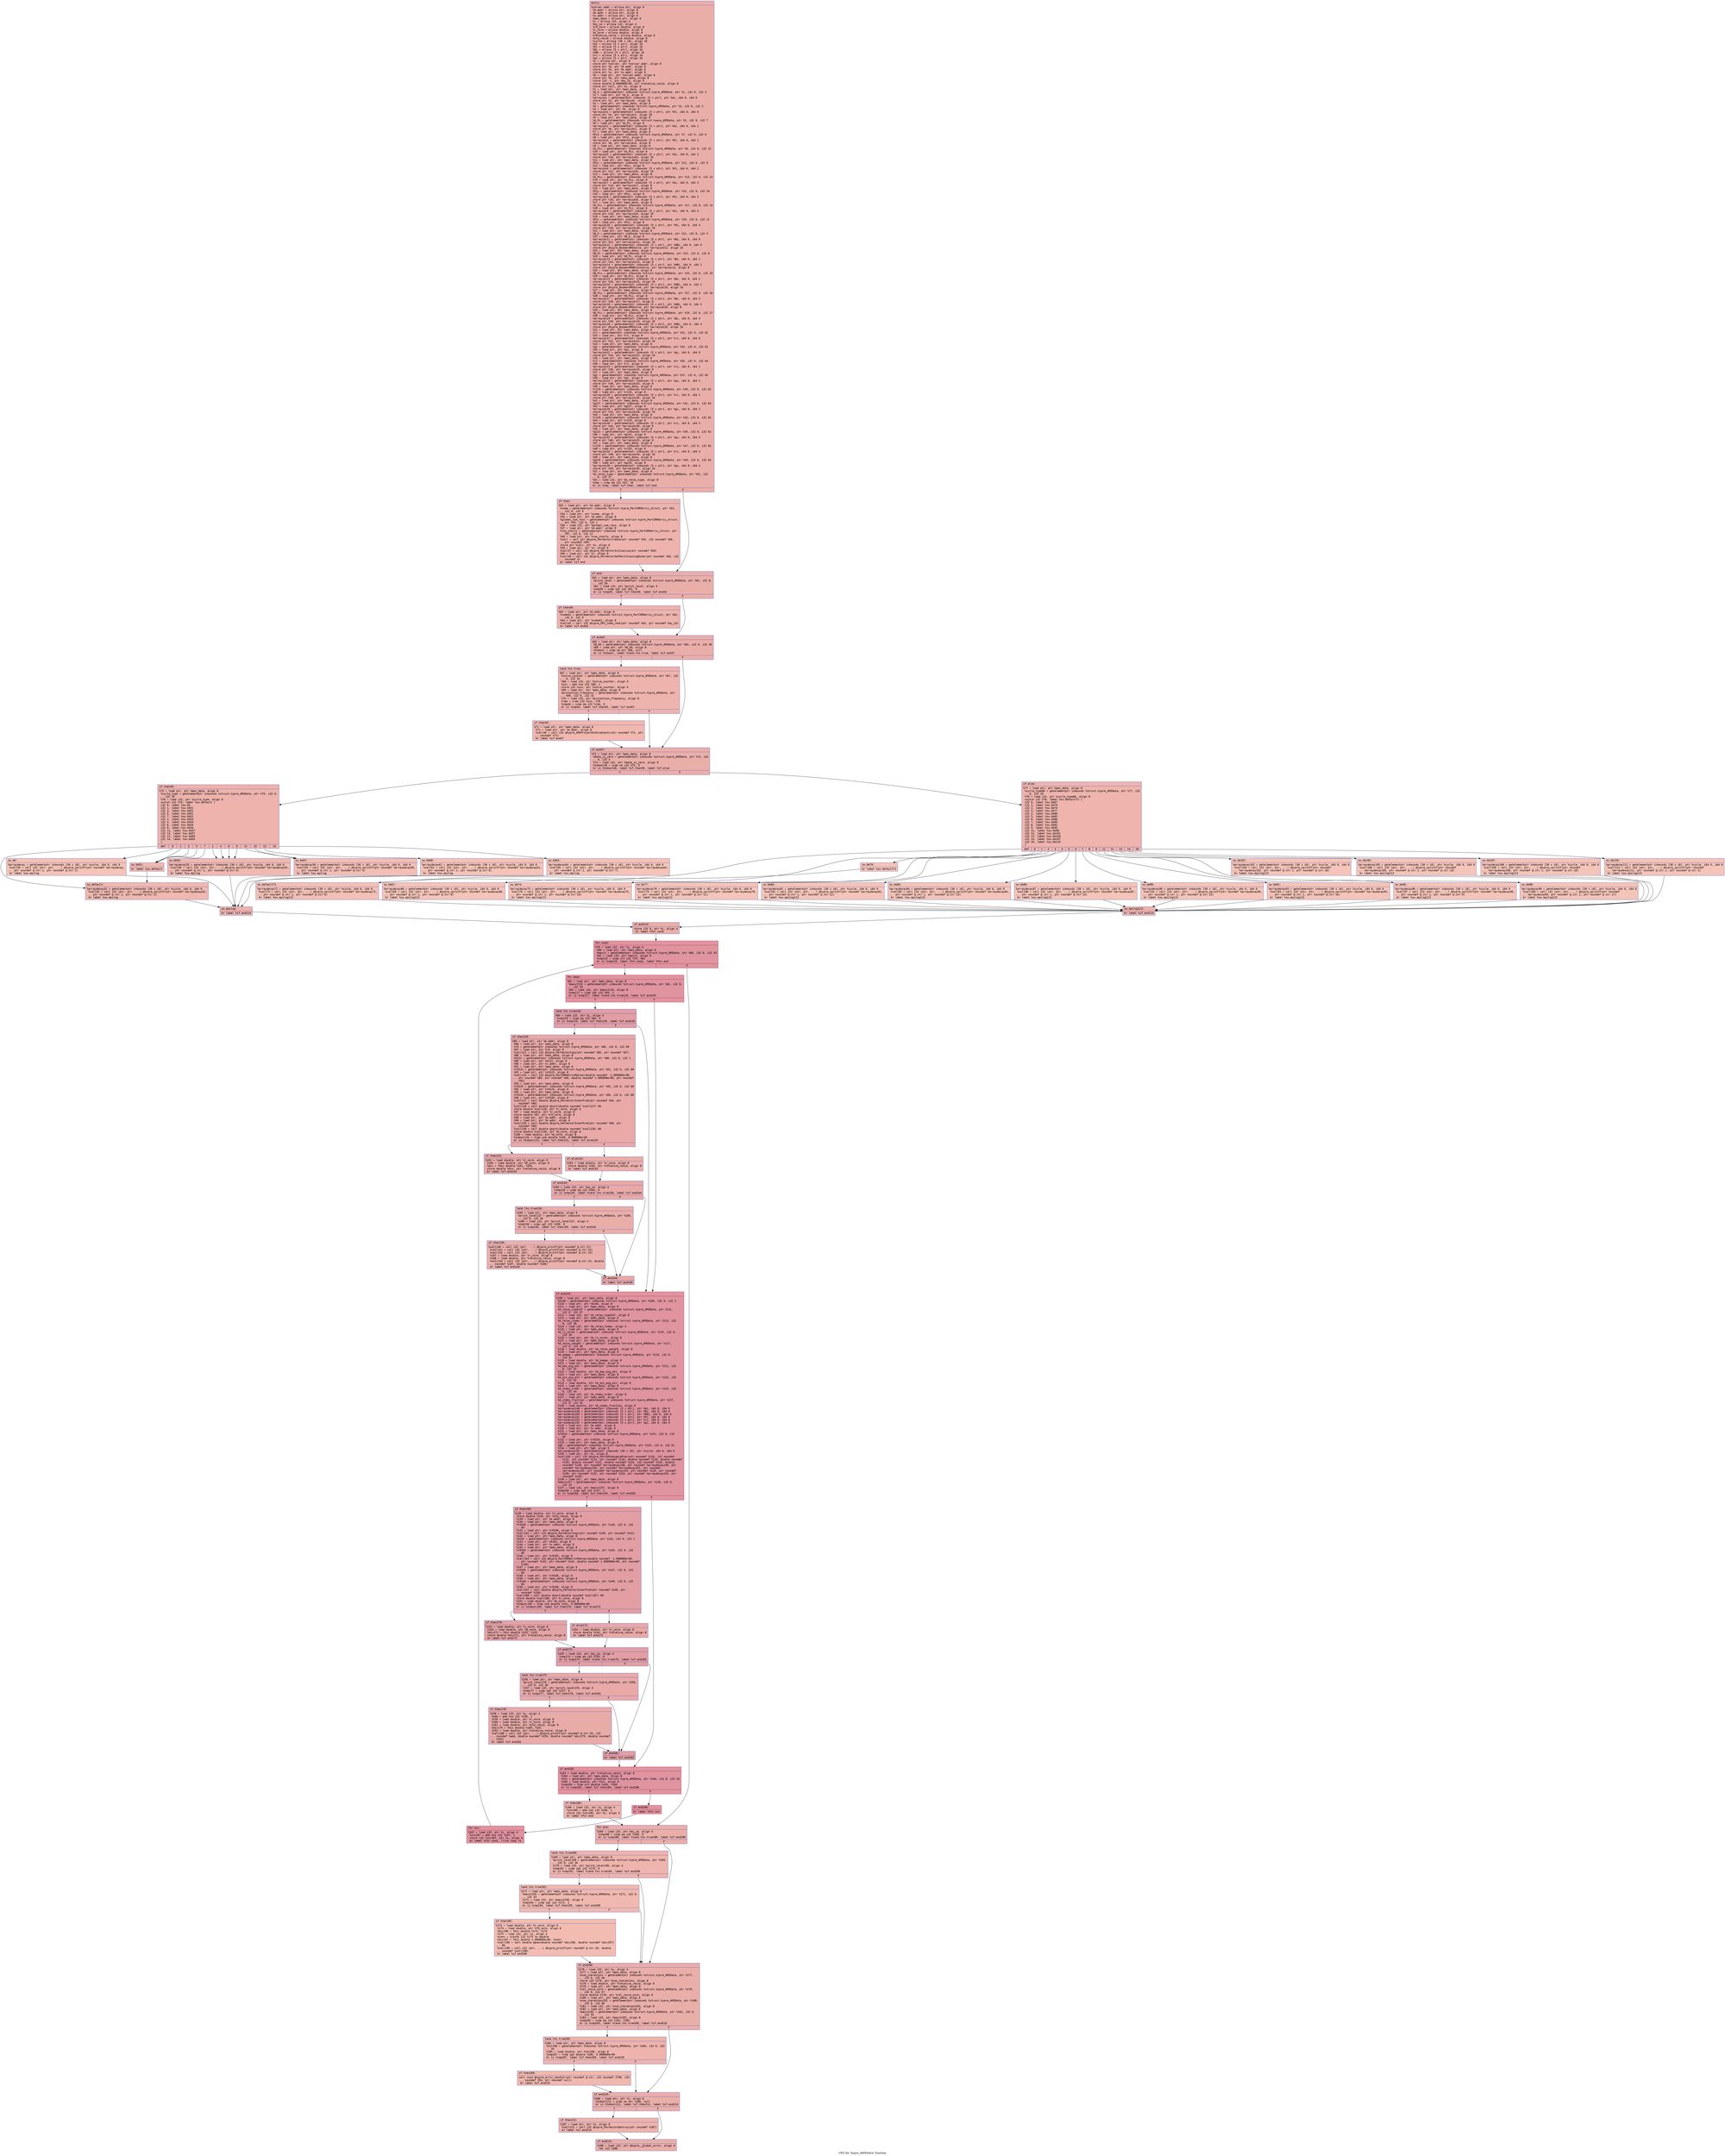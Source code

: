 digraph "CFG for 'hypre_AMSSolve' function" {
	label="CFG for 'hypre_AMSSolve' function";

	Node0x56058d8602a0 [shape=record,color="#3d50c3ff", style=filled, fillcolor="#d0473d70" fontname="Courier",label="{entry:\l|  %solver.addr = alloca ptr, align 8\l  %A.addr = alloca ptr, align 8\l  %b.addr = alloca ptr, align 8\l  %x.addr = alloca ptr, align 8\l  %ams_data = alloca ptr, align 8\l  %i = alloca i32, align 4\l  %my_id = alloca i32, align 4\l  %r0_norm = alloca double, align 8\l  %r_norm = alloca double, align 8\l  %b_norm = alloca double, align 8\l  %relative_resid = alloca double, align 8\l  %old_resid = alloca double, align 8\l  %cycle = alloca [30 x i8], align 16\l  %Ai = alloca [5 x ptr], align 16\l  %Pi = alloca [5 x ptr], align 16\l  %Bi = alloca [5 x ptr], align 16\l  %HBi = alloca [5 x ptr], align 16\l  %ri = alloca [5 x ptr], align 16\l  %gi = alloca [5 x ptr], align 16\l  %z = alloca ptr, align 8\l  store ptr %solver, ptr %solver.addr, align 8\l  store ptr %A, ptr %A.addr, align 8\l  store ptr %b, ptr %b.addr, align 8\l  store ptr %x, ptr %x.addr, align 8\l  %0 = load ptr, ptr %solver.addr, align 8\l  store ptr %0, ptr %ams_data, align 8\l  store i32 -1, ptr %my_id, align 4\l  store double 0.000000e+00, ptr %relative_resid, align 8\l  store ptr null, ptr %z, align 8\l  %1 = load ptr, ptr %ams_data, align 8\l  %A_G = getelementptr inbounds %struct.hypre_AMSData, ptr %1, i32 0, i32 3\l  %2 = load ptr, ptr %A_G, align 8\l  %arrayidx = getelementptr inbounds [5 x ptr], ptr %Ai, i64 0, i64 0\l  store ptr %2, ptr %arrayidx, align 16\l  %3 = load ptr, ptr %ams_data, align 8\l  %G = getelementptr inbounds %struct.hypre_AMSData, ptr %3, i32 0, i32 2\l  %4 = load ptr, ptr %G, align 8\l  %arrayidx1 = getelementptr inbounds [5 x ptr], ptr %Pi, i64 0, i64 0\l  store ptr %4, ptr %arrayidx1, align 16\l  %5 = load ptr, ptr %ams_data, align 8\l  %A_Pi = getelementptr inbounds %struct.hypre_AMSData, ptr %5, i32 0, i32 7\l  %6 = load ptr, ptr %A_Pi, align 8\l  %arrayidx2 = getelementptr inbounds [5 x ptr], ptr %Ai, i64 0, i64 1\l  store ptr %6, ptr %arrayidx2, align 8\l  %7 = load ptr, ptr %ams_data, align 8\l  %Pi3 = getelementptr inbounds %struct.hypre_AMSData, ptr %7, i32 0, i32 6\l  %8 = load ptr, ptr %Pi3, align 8\l  %arrayidx4 = getelementptr inbounds [5 x ptr], ptr %Pi, i64 0, i64 1\l  store ptr %8, ptr %arrayidx4, align 8\l  %9 = load ptr, ptr %ams_data, align 8\l  %A_Pix = getelementptr inbounds %struct.hypre_AMSData, ptr %9, i32 0, i32 12\l  %10 = load ptr, ptr %A_Pix, align 8\l  %arrayidx5 = getelementptr inbounds [5 x ptr], ptr %Ai, i64 0, i64 2\l  store ptr %10, ptr %arrayidx5, align 16\l  %11 = load ptr, ptr %ams_data, align 8\l  %Pix = getelementptr inbounds %struct.hypre_AMSData, ptr %11, i32 0, i32 9\l  %12 = load ptr, ptr %Pix, align 8\l  %arrayidx6 = getelementptr inbounds [5 x ptr], ptr %Pi, i64 0, i64 2\l  store ptr %12, ptr %arrayidx6, align 16\l  %13 = load ptr, ptr %ams_data, align 8\l  %A_Piy = getelementptr inbounds %struct.hypre_AMSData, ptr %13, i32 0, i32 13\l  %14 = load ptr, ptr %A_Piy, align 8\l  %arrayidx7 = getelementptr inbounds [5 x ptr], ptr %Ai, i64 0, i64 3\l  store ptr %14, ptr %arrayidx7, align 8\l  %15 = load ptr, ptr %ams_data, align 8\l  %Piy = getelementptr inbounds %struct.hypre_AMSData, ptr %15, i32 0, i32 10\l  %16 = load ptr, ptr %Piy, align 8\l  %arrayidx8 = getelementptr inbounds [5 x ptr], ptr %Pi, i64 0, i64 3\l  store ptr %16, ptr %arrayidx8, align 8\l  %17 = load ptr, ptr %ams_data, align 8\l  %A_Piz = getelementptr inbounds %struct.hypre_AMSData, ptr %17, i32 0, i32 14\l  %18 = load ptr, ptr %A_Piz, align 8\l  %arrayidx9 = getelementptr inbounds [5 x ptr], ptr %Ai, i64 0, i64 4\l  store ptr %18, ptr %arrayidx9, align 16\l  %19 = load ptr, ptr %ams_data, align 8\l  %Piz = getelementptr inbounds %struct.hypre_AMSData, ptr %19, i32 0, i32 11\l  %20 = load ptr, ptr %Piz, align 8\l  %arrayidx10 = getelementptr inbounds [5 x ptr], ptr %Pi, i64 0, i64 4\l  store ptr %20, ptr %arrayidx10, align 16\l  %21 = load ptr, ptr %ams_data, align 8\l  %B_G = getelementptr inbounds %struct.hypre_AMSData, ptr %21, i32 0, i32 4\l  %22 = load ptr, ptr %B_G, align 8\l  %arrayidx11 = getelementptr inbounds [5 x ptr], ptr %Bi, i64 0, i64 0\l  store ptr %22, ptr %arrayidx11, align 16\l  %arrayidx12 = getelementptr inbounds [5 x ptr], ptr %HBi, i64 0, i64 0\l  store ptr @hypre_BoomerAMGSolve, ptr %arrayidx12, align 16\l  %23 = load ptr, ptr %ams_data, align 8\l  %B_Pi = getelementptr inbounds %struct.hypre_AMSData, ptr %23, i32 0, i32 8\l  %24 = load ptr, ptr %B_Pi, align 8\l  %arrayidx13 = getelementptr inbounds [5 x ptr], ptr %Bi, i64 0, i64 1\l  store ptr %24, ptr %arrayidx13, align 8\l  %arrayidx14 = getelementptr inbounds [5 x ptr], ptr %HBi, i64 0, i64 1\l  store ptr @hypre_BoomerAMGBlockSolve, ptr %arrayidx14, align 8\l  %25 = load ptr, ptr %ams_data, align 8\l  %B_Pix = getelementptr inbounds %struct.hypre_AMSData, ptr %25, i32 0, i32 15\l  %26 = load ptr, ptr %B_Pix, align 8\l  %arrayidx15 = getelementptr inbounds [5 x ptr], ptr %Bi, i64 0, i64 2\l  store ptr %26, ptr %arrayidx15, align 16\l  %arrayidx16 = getelementptr inbounds [5 x ptr], ptr %HBi, i64 0, i64 2\l  store ptr @hypre_BoomerAMGSolve, ptr %arrayidx16, align 16\l  %27 = load ptr, ptr %ams_data, align 8\l  %B_Piy = getelementptr inbounds %struct.hypre_AMSData, ptr %27, i32 0, i32 16\l  %28 = load ptr, ptr %B_Piy, align 8\l  %arrayidx17 = getelementptr inbounds [5 x ptr], ptr %Bi, i64 0, i64 3\l  store ptr %28, ptr %arrayidx17, align 8\l  %arrayidx18 = getelementptr inbounds [5 x ptr], ptr %HBi, i64 0, i64 3\l  store ptr @hypre_BoomerAMGSolve, ptr %arrayidx18, align 8\l  %29 = load ptr, ptr %ams_data, align 8\l  %B_Piz = getelementptr inbounds %struct.hypre_AMSData, ptr %29, i32 0, i32 17\l  %30 = load ptr, ptr %B_Piz, align 8\l  %arrayidx19 = getelementptr inbounds [5 x ptr], ptr %Bi, i64 0, i64 4\l  store ptr %30, ptr %arrayidx19, align 16\l  %arrayidx20 = getelementptr inbounds [5 x ptr], ptr %HBi, i64 0, i64 4\l  store ptr @hypre_BoomerAMGSolve, ptr %arrayidx20, align 16\l  %31 = load ptr, ptr %ams_data, align 8\l  %r1 = getelementptr inbounds %struct.hypre_AMSData, ptr %31, i32 0, i32 62\l  %32 = load ptr, ptr %r1, align 8\l  %arrayidx21 = getelementptr inbounds [5 x ptr], ptr %ri, i64 0, i64 0\l  store ptr %32, ptr %arrayidx21, align 16\l  %33 = load ptr, ptr %ams_data, align 8\l  %g1 = getelementptr inbounds %struct.hypre_AMSData, ptr %33, i32 0, i32 63\l  %34 = load ptr, ptr %g1, align 8\l  %arrayidx22 = getelementptr inbounds [5 x ptr], ptr %gi, i64 0, i64 0\l  store ptr %34, ptr %arrayidx22, align 16\l  %35 = load ptr, ptr %ams_data, align 8\l  %r2 = getelementptr inbounds %struct.hypre_AMSData, ptr %35, i32 0, i32 64\l  %36 = load ptr, ptr %r2, align 8\l  %arrayidx23 = getelementptr inbounds [5 x ptr], ptr %ri, i64 0, i64 1\l  store ptr %36, ptr %arrayidx23, align 8\l  %37 = load ptr, ptr %ams_data, align 8\l  %g2 = getelementptr inbounds %struct.hypre_AMSData, ptr %37, i32 0, i32 65\l  %38 = load ptr, ptr %g2, align 8\l  %arrayidx24 = getelementptr inbounds [5 x ptr], ptr %gi, i64 0, i64 1\l  store ptr %38, ptr %arrayidx24, align 8\l  %39 = load ptr, ptr %ams_data, align 8\l  %r125 = getelementptr inbounds %struct.hypre_AMSData, ptr %39, i32 0, i32 62\l  %40 = load ptr, ptr %r125, align 8\l  %arrayidx26 = getelementptr inbounds [5 x ptr], ptr %ri, i64 0, i64 2\l  store ptr %40, ptr %arrayidx26, align 16\l  %41 = load ptr, ptr %ams_data, align 8\l  %g127 = getelementptr inbounds %struct.hypre_AMSData, ptr %41, i32 0, i32 63\l  %42 = load ptr, ptr %g127, align 8\l  %arrayidx28 = getelementptr inbounds [5 x ptr], ptr %gi, i64 0, i64 2\l  store ptr %42, ptr %arrayidx28, align 16\l  %43 = load ptr, ptr %ams_data, align 8\l  %r129 = getelementptr inbounds %struct.hypre_AMSData, ptr %43, i32 0, i32 62\l  %44 = load ptr, ptr %r129, align 8\l  %arrayidx30 = getelementptr inbounds [5 x ptr], ptr %ri, i64 0, i64 3\l  store ptr %44, ptr %arrayidx30, align 8\l  %45 = load ptr, ptr %ams_data, align 8\l  %g131 = getelementptr inbounds %struct.hypre_AMSData, ptr %45, i32 0, i32 63\l  %46 = load ptr, ptr %g131, align 8\l  %arrayidx32 = getelementptr inbounds [5 x ptr], ptr %gi, i64 0, i64 3\l  store ptr %46, ptr %arrayidx32, align 8\l  %47 = load ptr, ptr %ams_data, align 8\l  %r133 = getelementptr inbounds %struct.hypre_AMSData, ptr %47, i32 0, i32 62\l  %48 = load ptr, ptr %r133, align 8\l  %arrayidx34 = getelementptr inbounds [5 x ptr], ptr %ri, i64 0, i64 4\l  store ptr %48, ptr %arrayidx34, align 16\l  %49 = load ptr, ptr %ams_data, align 8\l  %g135 = getelementptr inbounds %struct.hypre_AMSData, ptr %49, i32 0, i32 63\l  %50 = load ptr, ptr %g135, align 8\l  %arrayidx36 = getelementptr inbounds [5 x ptr], ptr %gi, i64 0, i64 4\l  store ptr %50, ptr %arrayidx36, align 16\l  %51 = load ptr, ptr %ams_data, align 8\l  %A_relax_type = getelementptr inbounds %struct.hypre_AMSData, ptr %51, i32\l... 0, i32 37\l  %52 = load i32, ptr %A_relax_type, align 8\l  %cmp = icmp eq i32 %52, 16\l  br i1 %cmp, label %if.then, label %if.end\l|{<s0>T|<s1>F}}"];
	Node0x56058d8602a0:s0 -> Node0x56058d8718e0[tooltip="entry -> if.then\nProbability 50.00%" ];
	Node0x56058d8602a0:s1 -> Node0x56058d871950[tooltip="entry -> if.end\nProbability 50.00%" ];
	Node0x56058d8718e0 [shape=record,color="#3d50c3ff", style=filled, fillcolor="#d6524470" fontname="Courier",label="{if.then:\l|  %53 = load ptr, ptr %A.addr, align 8\l  %comm = getelementptr inbounds %struct.hypre_ParCSRMatrix_struct, ptr %53,\l... i32 0, i32 0\l  %54 = load ptr, ptr %comm, align 8\l  %55 = load ptr, ptr %A.addr, align 8\l  %global_num_rows = getelementptr inbounds %struct.hypre_ParCSRMatrix_struct,\l... ptr %55, i32 0, i32 1\l  %56 = load i32, ptr %global_num_rows, align 8\l  %57 = load ptr, ptr %A.addr, align 8\l  %row_starts = getelementptr inbounds %struct.hypre_ParCSRMatrix_struct, ptr\l... %57, i32 0, i32 12\l  %58 = load ptr, ptr %row_starts, align 8\l  %call = call ptr @hypre_ParVectorCreate(ptr noundef %54, i32 noundef %56,\l... ptr noundef %58)\l  store ptr %call, ptr %z, align 8\l  %59 = load ptr, ptr %z, align 8\l  %call37 = call i32 @hypre_ParVectorInitialize(ptr noundef %59)\l  %60 = load ptr, ptr %z, align 8\l  %call38 = call i32 @hypre_ParVectorSetPartitioningOwner(ptr noundef %60, i32\l... noundef 0)\l  br label %if.end\l}"];
	Node0x56058d8718e0 -> Node0x56058d871950[tooltip="if.then -> if.end\nProbability 100.00%" ];
	Node0x56058d871950 [shape=record,color="#3d50c3ff", style=filled, fillcolor="#d0473d70" fontname="Courier",label="{if.end:\l|  %61 = load ptr, ptr %ams_data, align 8\l  %print_level = getelementptr inbounds %struct.hypre_AMSData, ptr %61, i32 0,\l... i32 36\l  %62 = load i32, ptr %print_level, align 4\l  %cmp39 = icmp sgt i32 %62, 0\l  br i1 %cmp39, label %if.then40, label %if.end43\l|{<s0>T|<s1>F}}"];
	Node0x56058d871950:s0 -> Node0x56058d872840[tooltip="if.end -> if.then40\nProbability 62.50%" ];
	Node0x56058d871950:s1 -> Node0x56058d8728c0[tooltip="if.end -> if.end43\nProbability 37.50%" ];
	Node0x56058d872840 [shape=record,color="#3d50c3ff", style=filled, fillcolor="#d6524470" fontname="Courier",label="{if.then40:\l|  %63 = load ptr, ptr %A.addr, align 8\l  %comm41 = getelementptr inbounds %struct.hypre_ParCSRMatrix_struct, ptr %63,\l... i32 0, i32 0\l  %64 = load ptr, ptr %comm41, align 8\l  %call42 = call i32 @hypre_MPI_Comm_rank(ptr noundef %64, ptr noundef %my_id)\l  br label %if.end43\l}"];
	Node0x56058d872840 -> Node0x56058d8728c0[tooltip="if.then40 -> if.end43\nProbability 100.00%" ];
	Node0x56058d8728c0 [shape=record,color="#3d50c3ff", style=filled, fillcolor="#d0473d70" fontname="Courier",label="{if.end43:\l|  %65 = load ptr, ptr %ams_data, align 8\l  %B_G0 = getelementptr inbounds %struct.hypre_AMSData, ptr %65, i32 0, i32 30\l  %66 = load ptr, ptr %B_G0, align 8\l  %tobool = icmp ne ptr %66, null\l  br i1 %tobool, label %land.lhs.true, label %if.end47\l|{<s0>T|<s1>F}}"];
	Node0x56058d8728c0:s0 -> Node0x56058d863870[tooltip="if.end43 -> land.lhs.true\nProbability 62.50%" ];
	Node0x56058d8728c0:s1 -> Node0x56058d8638c0[tooltip="if.end43 -> if.end47\nProbability 37.50%" ];
	Node0x56058d863870 [shape=record,color="#3d50c3ff", style=filled, fillcolor="#d6524470" fontname="Courier",label="{land.lhs.true:\l|  %67 = load ptr, ptr %ams_data, align 8\l  %solve_counter = getelementptr inbounds %struct.hypre_AMSData, ptr %67, i32\l... 0, i32 32\l  %68 = load i32, ptr %solve_counter, align 4\l  %inc = add nsw i32 %68, 1\l  store i32 %inc, ptr %solve_counter, align 4\l  %69 = load ptr, ptr %ams_data, align 8\l  %projection_frequency = getelementptr inbounds %struct.hypre_AMSData, ptr\l... %69, i32 0, i32 31\l  %70 = load i32, ptr %projection_frequency, align 8\l  %rem = srem i32 %inc, %70\l  %cmp44 = icmp eq i32 %rem, 0\l  br i1 %cmp44, label %if.then45, label %if.end47\l|{<s0>T|<s1>F}}"];
	Node0x56058d863870:s0 -> Node0x56058d873f70[tooltip="land.lhs.true -> if.then45\nProbability 37.50%" ];
	Node0x56058d863870:s1 -> Node0x56058d8638c0[tooltip="land.lhs.true -> if.end47\nProbability 62.50%" ];
	Node0x56058d873f70 [shape=record,color="#3d50c3ff", style=filled, fillcolor="#dc5d4a70" fontname="Courier",label="{if.then45:\l|  %71 = load ptr, ptr %ams_data, align 8\l  %72 = load ptr, ptr %b.addr, align 8\l  %call46 = call i32 @hypre_AMSProjectOutGradients(ptr noundef %71, ptr\l... noundef %72)\l  br label %if.end47\l}"];
	Node0x56058d873f70 -> Node0x56058d8638c0[tooltip="if.then45 -> if.end47\nProbability 100.00%" ];
	Node0x56058d8638c0 [shape=record,color="#3d50c3ff", style=filled, fillcolor="#d0473d70" fontname="Courier",label="{if.end47:\l|  %73 = load ptr, ptr %ams_data, align 8\l  %beta_is_zero = getelementptr inbounds %struct.hypre_AMSData, ptr %73, i32\l... 0, i32 5\l  %74 = load i32, ptr %beta_is_zero, align 8\l  %tobool48 = icmp ne i32 %74, 0\l  br i1 %tobool48, label %if.then49, label %if.else\l|{<s0>T|<s1>F}}"];
	Node0x56058d8638c0:s0 -> Node0x56058d874630[tooltip="if.end47 -> if.then49\nProbability 62.50%" ];
	Node0x56058d8638c0:s1 -> Node0x56058d8746b0[tooltip="if.end47 -> if.else\nProbability 37.50%" ];
	Node0x56058d874630 [shape=record,color="#3d50c3ff", style=filled, fillcolor="#d6524470" fontname="Courier",label="{if.then49:\l|  %75 = load ptr, ptr %ams_data, align 8\l  %cycle_type = getelementptr inbounds %struct.hypre_AMSData, ptr %75, i32 0,\l... i32 35\l  %76 = load i32, ptr %cycle_type, align 8\l  switch i32 %76, label %sw.default [\l    i32 0, label %sw.bb\l    i32 1, label %sw.bb51\l    i32 3, label %sw.bb51\l    i32 5, label %sw.bb51\l    i32 7, label %sw.bb51\l    i32 2, label %sw.bb54\l    i32 4, label %sw.bb54\l    i32 6, label %sw.bb54\l    i32 8, label %sw.bb54\l    i32 11, label %sw.bb57\l    i32 13, label %sw.bb57\l    i32 12, label %sw.bb60\l    i32 14, label %sw.bb63\l  ]\l|{<s0>def|<s1>0|<s2>1|<s3>3|<s4>5|<s5>7|<s6>2|<s7>4|<s8>6|<s9>8|<s10>11|<s11>13|<s12>12|<s13>14}}"];
	Node0x56058d874630:s0 -> Node0x56058d8749a0[tooltip="if.then49 -> sw.default\nProbability 7.14%" ];
	Node0x56058d874630:s1 -> Node0x56058d874a20[tooltip="if.then49 -> sw.bb\nProbability 7.14%" ];
	Node0x56058d874630:s2 -> Node0x56058d874a90[tooltip="if.then49 -> sw.bb51\nProbability 28.57%" ];
	Node0x56058d874630:s3 -> Node0x56058d874a90[tooltip="if.then49 -> sw.bb51\nProbability 28.57%" ];
	Node0x56058d874630:s4 -> Node0x56058d874a90[tooltip="if.then49 -> sw.bb51\nProbability 28.57%" ];
	Node0x56058d874630:s5 -> Node0x56058d874a90[tooltip="if.then49 -> sw.bb51\nProbability 28.57%" ];
	Node0x56058d874630:s6 -> Node0x56058d874b60[tooltip="if.then49 -> sw.bb54\nProbability 28.57%" ];
	Node0x56058d874630:s7 -> Node0x56058d874b60[tooltip="if.then49 -> sw.bb54\nProbability 28.57%" ];
	Node0x56058d874630:s8 -> Node0x56058d874b60[tooltip="if.then49 -> sw.bb54\nProbability 28.57%" ];
	Node0x56058d874630:s9 -> Node0x56058d874b60[tooltip="if.then49 -> sw.bb54\nProbability 28.57%" ];
	Node0x56058d874630:s10 -> Node0x56058d874c30[tooltip="if.then49 -> sw.bb57\nProbability 14.29%" ];
	Node0x56058d874630:s11 -> Node0x56058d874c30[tooltip="if.then49 -> sw.bb57\nProbability 14.29%" ];
	Node0x56058d874630:s12 -> Node0x56058d874d00[tooltip="if.then49 -> sw.bb60\nProbability 7.14%" ];
	Node0x56058d874630:s13 -> Node0x56058d874dd0[tooltip="if.then49 -> sw.bb63\nProbability 7.14%" ];
	Node0x56058d874a20 [shape=record,color="#3d50c3ff", style=filled, fillcolor="#e8765c70" fontname="Courier",label="{sw.bb:\l|  %arraydecay = getelementptr inbounds [30 x i8], ptr %cycle, i64 0, i64 0\l  %call50 = call i32 (ptr, ptr, ...) @hypre_sprintf(ptr noundef %arraydecay,\l... ptr noundef @.str.1, ptr noundef @.str.2)\l  br label %sw.epilog\l}"];
	Node0x56058d874a20 -> Node0x56058d875550[tooltip="sw.bb -> sw.epilog\nProbability 100.00%" ];
	Node0x56058d874a90 [shape=record,color="#3d50c3ff", style=filled, fillcolor="#de614d70" fontname="Courier",label="{sw.bb51:\l|  br label %sw.default\l}"];
	Node0x56058d874a90 -> Node0x56058d8749a0[tooltip="sw.bb51 -> sw.default\nProbability 100.00%" ];
	Node0x56058d8749a0 [shape=record,color="#3d50c3ff", style=filled, fillcolor="#dc5d4a70" fontname="Courier",label="{sw.default:\l|  %arraydecay52 = getelementptr inbounds [30 x i8], ptr %cycle, i64 0, i64 0\l  %call53 = call i32 (ptr, ptr, ...) @hypre_sprintf(ptr noundef %arraydecay52,\l... ptr noundef @.str.1, ptr noundef @.str.3)\l  br label %sw.epilog\l}"];
	Node0x56058d8749a0 -> Node0x56058d875550[tooltip="sw.default -> sw.epilog\nProbability 100.00%" ];
	Node0x56058d874b60 [shape=record,color="#3d50c3ff", style=filled, fillcolor="#de614d70" fontname="Courier",label="{sw.bb54:\l|  %arraydecay55 = getelementptr inbounds [30 x i8], ptr %cycle, i64 0, i64 0\l  %call56 = call i32 (ptr, ptr, ...) @hypre_sprintf(ptr noundef %arraydecay55,\l... ptr noundef @.str.1, ptr noundef @.str.4)\l  br label %sw.epilog\l}"];
	Node0x56058d874b60 -> Node0x56058d875550[tooltip="sw.bb54 -> sw.epilog\nProbability 100.00%" ];
	Node0x56058d874c30 [shape=record,color="#3d50c3ff", style=filled, fillcolor="#e36c5570" fontname="Courier",label="{sw.bb57:\l|  %arraydecay58 = getelementptr inbounds [30 x i8], ptr %cycle, i64 0, i64 0\l  %call59 = call i32 (ptr, ptr, ...) @hypre_sprintf(ptr noundef %arraydecay58,\l... ptr noundef @.str.1, ptr noundef @.str.5)\l  br label %sw.epilog\l}"];
	Node0x56058d874c30 -> Node0x56058d875550[tooltip="sw.bb57 -> sw.epilog\nProbability 100.00%" ];
	Node0x56058d874d00 [shape=record,color="#3d50c3ff", style=filled, fillcolor="#e8765c70" fontname="Courier",label="{sw.bb60:\l|  %arraydecay61 = getelementptr inbounds [30 x i8], ptr %cycle, i64 0, i64 0\l  %call62 = call i32 (ptr, ptr, ...) @hypre_sprintf(ptr noundef %arraydecay61,\l... ptr noundef @.str.1, ptr noundef @.str.6)\l  br label %sw.epilog\l}"];
	Node0x56058d874d00 -> Node0x56058d875550[tooltip="sw.bb60 -> sw.epilog\nProbability 100.00%" ];
	Node0x56058d874dd0 [shape=record,color="#3d50c3ff", style=filled, fillcolor="#e8765c70" fontname="Courier",label="{sw.bb63:\l|  %arraydecay64 = getelementptr inbounds [30 x i8], ptr %cycle, i64 0, i64 0\l  %call65 = call i32 (ptr, ptr, ...) @hypre_sprintf(ptr noundef %arraydecay64,\l... ptr noundef @.str.1, ptr noundef @.str.7)\l  br label %sw.epilog\l}"];
	Node0x56058d874dd0 -> Node0x56058d875550[tooltip="sw.bb63 -> sw.epilog\nProbability 100.00%" ];
	Node0x56058d875550 [shape=record,color="#3d50c3ff", style=filled, fillcolor="#d6524470" fontname="Courier",label="{sw.epilog:\l|  br label %if.end114\l}"];
	Node0x56058d875550 -> Node0x56058d876480[tooltip="sw.epilog -> if.end114\nProbability 100.00%" ];
	Node0x56058d8746b0 [shape=record,color="#3d50c3ff", style=filled, fillcolor="#d8564670" fontname="Courier",label="{if.else:\l|  %77 = load ptr, ptr %ams_data, align 8\l  %cycle_type66 = getelementptr inbounds %struct.hypre_AMSData, ptr %77, i32\l... 0, i32 35\l  %78 = load i32, ptr %cycle_type66, align 8\l  switch i32 %78, label %sw.default71 [\l    i32 0, label %sw.bb67\l    i32 1, label %sw.bb70\l    i32 2, label %sw.bb74\l    i32 3, label %sw.bb77\l    i32 4, label %sw.bb80\l    i32 5, label %sw.bb83\l    i32 6, label %sw.bb86\l    i32 7, label %sw.bb89\l    i32 8, label %sw.bb92\l    i32 9, label %sw.bb95\l    i32 11, label %sw.bb98\l    i32 12, label %sw.bb101\l    i32 13, label %sw.bb104\l    i32 14, label %sw.bb107\l    i32 20, label %sw.bb110\l  ]\l|{<s0>def|<s1>0|<s2>1|<s3>2|<s4>3|<s5>4|<s6>5|<s7>6|<s8>7|<s9>8|<s10>9|<s11>11|<s12>12|<s13>13|<s14>14|<s15>20}}"];
	Node0x56058d8746b0:s0 -> Node0x56058d876760[tooltip="if.else -> sw.default71\nProbability 6.25%" ];
	Node0x56058d8746b0:s1 -> Node0x56058d8767e0[tooltip="if.else -> sw.bb67\nProbability 6.25%" ];
	Node0x56058d8746b0:s2 -> Node0x56058d876850[tooltip="if.else -> sw.bb70\nProbability 6.25%" ];
	Node0x56058d8746b0:s3 -> Node0x56058d8768c0[tooltip="if.else -> sw.bb74\nProbability 6.25%" ];
	Node0x56058d8746b0:s4 -> Node0x56058d876930[tooltip="if.else -> sw.bb77\nProbability 6.25%" ];
	Node0x56058d8746b0:s5 -> Node0x56058d8769a0[tooltip="if.else -> sw.bb80\nProbability 6.25%" ];
	Node0x56058d8746b0:s6 -> Node0x56058d876a10[tooltip="if.else -> sw.bb83\nProbability 6.25%" ];
	Node0x56058d8746b0:s7 -> Node0x56058d876a80[tooltip="if.else -> sw.bb86\nProbability 6.25%" ];
	Node0x56058d8746b0:s8 -> Node0x56058d876b50[tooltip="if.else -> sw.bb89\nProbability 6.25%" ];
	Node0x56058d8746b0:s9 -> Node0x56058d876c20[tooltip="if.else -> sw.bb92\nProbability 6.25%" ];
	Node0x56058d8746b0:s10 -> Node0x56058d876cf0[tooltip="if.else -> sw.bb95\nProbability 6.25%" ];
	Node0x56058d8746b0:s11 -> Node0x56058d876dc0[tooltip="if.else -> sw.bb98\nProbability 6.25%" ];
	Node0x56058d8746b0:s12 -> Node0x56058d876e90[tooltip="if.else -> sw.bb101\nProbability 6.25%" ];
	Node0x56058d8746b0:s13 -> Node0x56058d876f70[tooltip="if.else -> sw.bb104\nProbability 6.25%" ];
	Node0x56058d8746b0:s14 -> Node0x56058d877050[tooltip="if.else -> sw.bb107\nProbability 6.25%" ];
	Node0x56058d8746b0:s15 -> Node0x56058d877130[tooltip="if.else -> sw.bb110\nProbability 6.25%" ];
	Node0x56058d8767e0 [shape=record,color="#3d50c3ff", style=filled, fillcolor="#e97a5f70" fontname="Courier",label="{sw.bb67:\l|  %arraydecay68 = getelementptr inbounds [30 x i8], ptr %cycle, i64 0, i64 0\l  %call69 = call i32 (ptr, ptr, ...) @hypre_sprintf(ptr noundef %arraydecay68,\l... ptr noundef @.str.1, ptr noundef @.str.8)\l  br label %sw.epilog113\l}"];
	Node0x56058d8767e0 -> Node0x56058d8774b0[tooltip="sw.bb67 -> sw.epilog113\nProbability 100.00%" ];
	Node0x56058d876850 [shape=record,color="#3d50c3ff", style=filled, fillcolor="#e97a5f70" fontname="Courier",label="{sw.bb70:\l|  br label %sw.default71\l}"];
	Node0x56058d876850 -> Node0x56058d876760[tooltip="sw.bb70 -> sw.default71\nProbability 100.00%" ];
	Node0x56058d876760 [shape=record,color="#3d50c3ff", style=filled, fillcolor="#e5705870" fontname="Courier",label="{sw.default71:\l|  %arraydecay72 = getelementptr inbounds [30 x i8], ptr %cycle, i64 0, i64 0\l  %call73 = call i32 (ptr, ptr, ...) @hypre_sprintf(ptr noundef %arraydecay72,\l... ptr noundef @.str.1, ptr noundef @.str.9)\l  br label %sw.epilog113\l}"];
	Node0x56058d876760 -> Node0x56058d8774b0[tooltip="sw.default71 -> sw.epilog113\nProbability 100.00%" ];
	Node0x56058d8768c0 [shape=record,color="#3d50c3ff", style=filled, fillcolor="#e97a5f70" fontname="Courier",label="{sw.bb74:\l|  %arraydecay75 = getelementptr inbounds [30 x i8], ptr %cycle, i64 0, i64 0\l  %call76 = call i32 (ptr, ptr, ...) @hypre_sprintf(ptr noundef %arraydecay75,\l... ptr noundef @.str.1, ptr noundef @.str.10)\l  br label %sw.epilog113\l}"];
	Node0x56058d8768c0 -> Node0x56058d8774b0[tooltip="sw.bb74 -> sw.epilog113\nProbability 100.00%" ];
	Node0x56058d876930 [shape=record,color="#3d50c3ff", style=filled, fillcolor="#e97a5f70" fontname="Courier",label="{sw.bb77:\l|  %arraydecay78 = getelementptr inbounds [30 x i8], ptr %cycle, i64 0, i64 0\l  %call79 = call i32 (ptr, ptr, ...) @hypre_sprintf(ptr noundef %arraydecay78,\l... ptr noundef @.str.1, ptr noundef @.str.11)\l  br label %sw.epilog113\l}"];
	Node0x56058d876930 -> Node0x56058d8774b0[tooltip="sw.bb77 -> sw.epilog113\nProbability 100.00%" ];
	Node0x56058d8769a0 [shape=record,color="#3d50c3ff", style=filled, fillcolor="#e97a5f70" fontname="Courier",label="{sw.bb80:\l|  %arraydecay81 = getelementptr inbounds [30 x i8], ptr %cycle, i64 0, i64 0\l  %call82 = call i32 (ptr, ptr, ...) @hypre_sprintf(ptr noundef %arraydecay81,\l... ptr noundef @.str.1, ptr noundef @.str.12)\l  br label %sw.epilog113\l}"];
	Node0x56058d8769a0 -> Node0x56058d8774b0[tooltip="sw.bb80 -> sw.epilog113\nProbability 100.00%" ];
	Node0x56058d876a10 [shape=record,color="#3d50c3ff", style=filled, fillcolor="#e97a5f70" fontname="Courier",label="{sw.bb83:\l|  %arraydecay84 = getelementptr inbounds [30 x i8], ptr %cycle, i64 0, i64 0\l  %call85 = call i32 (ptr, ptr, ...) @hypre_sprintf(ptr noundef %arraydecay84,\l... ptr noundef @.str.1, ptr noundef @.str.13)\l  br label %sw.epilog113\l}"];
	Node0x56058d876a10 -> Node0x56058d8774b0[tooltip="sw.bb83 -> sw.epilog113\nProbability 100.00%" ];
	Node0x56058d876a80 [shape=record,color="#3d50c3ff", style=filled, fillcolor="#e97a5f70" fontname="Courier",label="{sw.bb86:\l|  %arraydecay87 = getelementptr inbounds [30 x i8], ptr %cycle, i64 0, i64 0\l  %call88 = call i32 (ptr, ptr, ...) @hypre_sprintf(ptr noundef %arraydecay87,\l... ptr noundef @.str.1, ptr noundef @.str.14)\l  br label %sw.epilog113\l}"];
	Node0x56058d876a80 -> Node0x56058d8774b0[tooltip="sw.bb86 -> sw.epilog113\nProbability 100.00%" ];
	Node0x56058d876b50 [shape=record,color="#3d50c3ff", style=filled, fillcolor="#e97a5f70" fontname="Courier",label="{sw.bb89:\l|  %arraydecay90 = getelementptr inbounds [30 x i8], ptr %cycle, i64 0, i64 0\l  %call91 = call i32 (ptr, ptr, ...) @hypre_sprintf(ptr noundef %arraydecay90,\l... ptr noundef @.str.1, ptr noundef @.str.15)\l  br label %sw.epilog113\l}"];
	Node0x56058d876b50 -> Node0x56058d8774b0[tooltip="sw.bb89 -> sw.epilog113\nProbability 100.00%" ];
	Node0x56058d876c20 [shape=record,color="#3d50c3ff", style=filled, fillcolor="#e97a5f70" fontname="Courier",label="{sw.bb92:\l|  %arraydecay93 = getelementptr inbounds [30 x i8], ptr %cycle, i64 0, i64 0\l  %call94 = call i32 (ptr, ptr, ...) @hypre_sprintf(ptr noundef %arraydecay93,\l... ptr noundef @.str.1, ptr noundef @.str.16)\l  br label %sw.epilog113\l}"];
	Node0x56058d876c20 -> Node0x56058d8774b0[tooltip="sw.bb92 -> sw.epilog113\nProbability 100.00%" ];
	Node0x56058d876cf0 [shape=record,color="#3d50c3ff", style=filled, fillcolor="#e97a5f70" fontname="Courier",label="{sw.bb95:\l|  %arraydecay96 = getelementptr inbounds [30 x i8], ptr %cycle, i64 0, i64 0\l  %call97 = call i32 (ptr, ptr, ...) @hypre_sprintf(ptr noundef %arraydecay96,\l... ptr noundef @.str.1, ptr noundef @.str.9)\l  br label %sw.epilog113\l}"];
	Node0x56058d876cf0 -> Node0x56058d8774b0[tooltip="sw.bb95 -> sw.epilog113\nProbability 100.00%" ];
	Node0x56058d876dc0 [shape=record,color="#3d50c3ff", style=filled, fillcolor="#e97a5f70" fontname="Courier",label="{sw.bb98:\l|  %arraydecay99 = getelementptr inbounds [30 x i8], ptr %cycle, i64 0, i64 0\l  %call100 = call i32 (ptr, ptr, ...) @hypre_sprintf(ptr noundef\l... %arraydecay99, ptr noundef @.str.1, ptr noundef @.str.17)\l  br label %sw.epilog113\l}"];
	Node0x56058d876dc0 -> Node0x56058d8774b0[tooltip="sw.bb98 -> sw.epilog113\nProbability 100.00%" ];
	Node0x56058d876e90 [shape=record,color="#3d50c3ff", style=filled, fillcolor="#e97a5f70" fontname="Courier",label="{sw.bb101:\l|  %arraydecay102 = getelementptr inbounds [30 x i8], ptr %cycle, i64 0, i64 0\l  %call103 = call i32 (ptr, ptr, ...) @hypre_sprintf(ptr noundef\l... %arraydecay102, ptr noundef @.str.1, ptr noundef @.str.18)\l  br label %sw.epilog113\l}"];
	Node0x56058d876e90 -> Node0x56058d8774b0[tooltip="sw.bb101 -> sw.epilog113\nProbability 100.00%" ];
	Node0x56058d876f70 [shape=record,color="#3d50c3ff", style=filled, fillcolor="#e97a5f70" fontname="Courier",label="{sw.bb104:\l|  %arraydecay105 = getelementptr inbounds [30 x i8], ptr %cycle, i64 0, i64 0\l  %call106 = call i32 (ptr, ptr, ...) @hypre_sprintf(ptr noundef\l... %arraydecay105, ptr noundef @.str.1, ptr noundef @.str.19)\l  br label %sw.epilog113\l}"];
	Node0x56058d876f70 -> Node0x56058d8774b0[tooltip="sw.bb104 -> sw.epilog113\nProbability 100.00%" ];
	Node0x56058d877050 [shape=record,color="#3d50c3ff", style=filled, fillcolor="#e97a5f70" fontname="Courier",label="{sw.bb107:\l|  %arraydecay108 = getelementptr inbounds [30 x i8], ptr %cycle, i64 0, i64 0\l  %call109 = call i32 (ptr, ptr, ...) @hypre_sprintf(ptr noundef\l... %arraydecay108, ptr noundef @.str.1, ptr noundef @.str.20)\l  br label %sw.epilog113\l}"];
	Node0x56058d877050 -> Node0x56058d8774b0[tooltip="sw.bb107 -> sw.epilog113\nProbability 100.00%" ];
	Node0x56058d877130 [shape=record,color="#3d50c3ff", style=filled, fillcolor="#e97a5f70" fontname="Courier",label="{sw.bb110:\l|  %arraydecay111 = getelementptr inbounds [30 x i8], ptr %cycle, i64 0, i64 0\l  %call112 = call i32 (ptr, ptr, ...) @hypre_sprintf(ptr noundef\l... %arraydecay111, ptr noundef @.str.1, ptr noundef @.str.3)\l  br label %sw.epilog113\l}"];
	Node0x56058d877130 -> Node0x56058d8774b0[tooltip="sw.bb110 -> sw.epilog113\nProbability 100.00%" ];
	Node0x56058d8774b0 [shape=record,color="#3d50c3ff", style=filled, fillcolor="#d8564670" fontname="Courier",label="{sw.epilog113:\l|  br label %if.end114\l}"];
	Node0x56058d8774b0 -> Node0x56058d876480[tooltip="sw.epilog113 -> if.end114\nProbability 100.00%" ];
	Node0x56058d876480 [shape=record,color="#3d50c3ff", style=filled, fillcolor="#d0473d70" fontname="Courier",label="{if.end114:\l|  store i32 0, ptr %i, align 4\l  br label %for.cond\l}"];
	Node0x56058d876480 -> Node0x56058d879cc0[tooltip="if.end114 -> for.cond\nProbability 100.00%" ];
	Node0x56058d879cc0 [shape=record,color="#b70d28ff", style=filled, fillcolor="#b70d2870" fontname="Courier",label="{for.cond:\l|  %79 = load i32, ptr %i, align 4\l  %80 = load ptr, ptr %ams_data, align 8\l  %maxit = getelementptr inbounds %struct.hypre_AMSData, ptr %80, i32 0, i32 33\l  %81 = load i32, ptr %maxit, align 8\l  %cmp115 = icmp slt i32 %79, %81\l  br i1 %cmp115, label %for.body, label %for.end\l|{<s0>T|<s1>F}}"];
	Node0x56058d879cc0:s0 -> Node0x56058d87a0c0[tooltip="for.cond -> for.body\nProbability 96.88%" ];
	Node0x56058d879cc0:s1 -> Node0x56058d87a140[tooltip="for.cond -> for.end\nProbability 3.12%" ];
	Node0x56058d87a0c0 [shape=record,color="#b70d28ff", style=filled, fillcolor="#b70d2870" fontname="Courier",label="{for.body:\l|  %82 = load ptr, ptr %ams_data, align 8\l  %maxit116 = getelementptr inbounds %struct.hypre_AMSData, ptr %82, i32 0,\l... i32 33\l  %83 = load i32, ptr %maxit116, align 8\l  %cmp117 = icmp sgt i32 %83, 1\l  br i1 %cmp117, label %land.lhs.true118, label %if.end145\l|{<s0>T|<s1>F}}"];
	Node0x56058d87a0c0:s0 -> Node0x56058d87a530[tooltip="for.body -> land.lhs.true118\nProbability 50.00%" ];
	Node0x56058d87a0c0:s1 -> Node0x56058d87a5d0[tooltip="for.body -> if.end145\nProbability 50.00%" ];
	Node0x56058d87a530 [shape=record,color="#3d50c3ff", style=filled, fillcolor="#be242e70" fontname="Courier",label="{land.lhs.true118:\l|  %84 = load i32, ptr %i, align 4\l  %cmp119 = icmp eq i32 %84, 0\l  br i1 %cmp119, label %if.then120, label %if.end145\l|{<s0>T|<s1>F}}"];
	Node0x56058d87a530:s0 -> Node0x56058d87a840[tooltip="land.lhs.true118 -> if.then120\nProbability 37.50%" ];
	Node0x56058d87a530:s1 -> Node0x56058d87a5d0[tooltip="land.lhs.true118 -> if.end145\nProbability 62.50%" ];
	Node0x56058d87a840 [shape=record,color="#3d50c3ff", style=filled, fillcolor="#ca3b3770" fontname="Courier",label="{if.then120:\l|  %85 = load ptr, ptr %b.addr, align 8\l  %86 = load ptr, ptr %ams_data, align 8\l  %r0 = getelementptr inbounds %struct.hypre_AMSData, ptr %86, i32 0, i32 60\l  %87 = load ptr, ptr %r0, align 8\l  %call121 = call i32 @hypre_ParVectorCopy(ptr noundef %85, ptr noundef %87)\l  %88 = load ptr, ptr %ams_data, align 8\l  %A122 = getelementptr inbounds %struct.hypre_AMSData, ptr %88, i32 0, i32 1\l  %89 = load ptr, ptr %A122, align 8\l  %90 = load ptr, ptr %x.addr, align 8\l  %91 = load ptr, ptr %ams_data, align 8\l  %r0123 = getelementptr inbounds %struct.hypre_AMSData, ptr %91, i32 0, i32 60\l  %92 = load ptr, ptr %r0123, align 8\l  %call124 = call i32 @hypre_ParCSRMatrixMatvec(double noundef -1.000000e+00,\l... ptr noundef %89, ptr noundef %90, double noundef 1.000000e+00, ptr noundef\l... %92)\l  %93 = load ptr, ptr %ams_data, align 8\l  %r0125 = getelementptr inbounds %struct.hypre_AMSData, ptr %93, i32 0, i32 60\l  %94 = load ptr, ptr %r0125, align 8\l  %95 = load ptr, ptr %ams_data, align 8\l  %r0126 = getelementptr inbounds %struct.hypre_AMSData, ptr %95, i32 0, i32 60\l  %96 = load ptr, ptr %r0126, align 8\l  %call127 = call double @hypre_ParVectorInnerProd(ptr noundef %94, ptr\l... noundef %96)\l  %call128 = call double @sqrt(double noundef %call127) #4\l  store double %call128, ptr %r_norm, align 8\l  %97 = load double, ptr %r_norm, align 8\l  store double %97, ptr %r0_norm, align 8\l  %98 = load ptr, ptr %b.addr, align 8\l  %99 = load ptr, ptr %b.addr, align 8\l  %call129 = call double @hypre_ParVectorInnerProd(ptr noundef %98, ptr\l... noundef %99)\l  %call130 = call double @sqrt(double noundef %call129) #4\l  store double %call130, ptr %b_norm, align 8\l  %100 = load double, ptr %b_norm, align 8\l  %tobool131 = fcmp une double %100, 0.000000e+00\l  br i1 %tobool131, label %if.then132, label %if.else133\l|{<s0>T|<s1>F}}"];
	Node0x56058d87a840:s0 -> Node0x56058d874e40[tooltip="if.then120 -> if.then132\nProbability 62.50%" ];
	Node0x56058d87a840:s1 -> Node0x56058d8771b0[tooltip="if.then120 -> if.else133\nProbability 37.50%" ];
	Node0x56058d874e40 [shape=record,color="#3d50c3ff", style=filled, fillcolor="#cc403a70" fontname="Courier",label="{if.then132:\l|  %101 = load double, ptr %r_norm, align 8\l  %102 = load double, ptr %b_norm, align 8\l  %div = fdiv double %101, %102\l  store double %div, ptr %relative_resid, align 8\l  br label %if.end134\l}"];
	Node0x56058d874e40 -> Node0x56058d876ff0[tooltip="if.then132 -> if.end134\nProbability 100.00%" ];
	Node0x56058d8771b0 [shape=record,color="#3d50c3ff", style=filled, fillcolor="#d0473d70" fontname="Courier",label="{if.else133:\l|  %103 = load double, ptr %r_norm, align 8\l  store double %103, ptr %relative_resid, align 8\l  br label %if.end134\l}"];
	Node0x56058d8771b0 -> Node0x56058d876ff0[tooltip="if.else133 -> if.end134\nProbability 100.00%" ];
	Node0x56058d876ff0 [shape=record,color="#3d50c3ff", style=filled, fillcolor="#ca3b3770" fontname="Courier",label="{if.end134:\l|  %104 = load i32, ptr %my_id, align 4\l  %cmp135 = icmp eq i32 %104, 0\l  br i1 %cmp135, label %land.lhs.true136, label %if.end144\l|{<s0>T|<s1>F}}"];
	Node0x56058d876ff0:s0 -> Node0x56058d876d60[tooltip="if.end134 -> land.lhs.true136\nProbability 37.50%" ];
	Node0x56058d876ff0:s1 -> Node0x56058d876bc0[tooltip="if.end134 -> if.end144\nProbability 62.50%" ];
	Node0x56058d876d60 [shape=record,color="#3d50c3ff", style=filled, fillcolor="#d0473d70" fontname="Courier",label="{land.lhs.true136:\l|  %105 = load ptr, ptr %ams_data, align 8\l  %print_level137 = getelementptr inbounds %struct.hypre_AMSData, ptr %105,\l... i32 0, i32 36\l  %106 = load i32, ptr %print_level137, align 4\l  %cmp138 = icmp sgt i32 %106, 0\l  br i1 %cmp138, label %if.then139, label %if.end144\l|{<s0>T|<s1>F}}"];
	Node0x56058d876d60:s0 -> Node0x56058d87ddd0[tooltip="land.lhs.true136 -> if.then139\nProbability 62.50%" ];
	Node0x56058d876d60:s1 -> Node0x56058d876bc0[tooltip="land.lhs.true136 -> if.end144\nProbability 37.50%" ];
	Node0x56058d87ddd0 [shape=record,color="#3d50c3ff", style=filled, fillcolor="#d24b4070" fontname="Courier",label="{if.then139:\l|  %call140 = call i32 (ptr, ...) @hypre_printf(ptr noundef @.str.21)\l  %call141 = call i32 (ptr, ...) @hypre_printf(ptr noundef @.str.22)\l  %call142 = call i32 (ptr, ...) @hypre_printf(ptr noundef @.str.23)\l  %107 = load double, ptr %r_norm, align 8\l  %108 = load double, ptr %relative_resid, align 8\l  %call143 = call i32 (ptr, ...) @hypre_printf(ptr noundef @.str.24, double\l... noundef %107, double noundef %108)\l  br label %if.end144\l}"];
	Node0x56058d87ddd0 -> Node0x56058d876bc0[tooltip="if.then139 -> if.end144\nProbability 100.00%" ];
	Node0x56058d876bc0 [shape=record,color="#3d50c3ff", style=filled, fillcolor="#ca3b3770" fontname="Courier",label="{if.end144:\l|  br label %if.end145\l}"];
	Node0x56058d876bc0 -> Node0x56058d87a5d0[tooltip="if.end144 -> if.end145\nProbability 100.00%" ];
	Node0x56058d87a5d0 [shape=record,color="#b70d28ff", style=filled, fillcolor="#b70d2870" fontname="Courier",label="{if.end145:\l|  %109 = load ptr, ptr %ams_data, align 8\l  %A146 = getelementptr inbounds %struct.hypre_AMSData, ptr %109, i32 0, i32 1\l  %110 = load ptr, ptr %A146, align 8\l  %111 = load ptr, ptr %ams_data, align 8\l  %A_relax_type147 = getelementptr inbounds %struct.hypre_AMSData, ptr %111,\l... i32 0, i32 37\l  %112 = load i32, ptr %A_relax_type147, align 8\l  %113 = load ptr, ptr %ams_data, align 8\l  %A_relax_times = getelementptr inbounds %struct.hypre_AMSData, ptr %113, i32\l... 0, i32 38\l  %114 = load i32, ptr %A_relax_times, align 4\l  %115 = load ptr, ptr %ams_data, align 8\l  %A_l1_norms = getelementptr inbounds %struct.hypre_AMSData, ptr %115, i32 0,\l... i32 39\l  %116 = load ptr, ptr %A_l1_norms, align 8\l  %117 = load ptr, ptr %ams_data, align 8\l  %A_relax_weight = getelementptr inbounds %struct.hypre_AMSData, ptr %117,\l... i32 0, i32 40\l  %118 = load double, ptr %A_relax_weight, align 8\l  %119 = load ptr, ptr %ams_data, align 8\l  %A_omega = getelementptr inbounds %struct.hypre_AMSData, ptr %119, i32 0,\l... i32 41\l  %120 = load double, ptr %A_omega, align 8\l  %121 = load ptr, ptr %ams_data, align 8\l  %A_max_eig_est = getelementptr inbounds %struct.hypre_AMSData, ptr %121, i32\l... 0, i32 42\l  %122 = load double, ptr %A_max_eig_est, align 8\l  %123 = load ptr, ptr %ams_data, align 8\l  %A_min_eig_est = getelementptr inbounds %struct.hypre_AMSData, ptr %123, i32\l... 0, i32 43\l  %124 = load double, ptr %A_min_eig_est, align 8\l  %125 = load ptr, ptr %ams_data, align 8\l  %A_cheby_order = getelementptr inbounds %struct.hypre_AMSData, ptr %125, i32\l... 0, i32 44\l  %126 = load i32, ptr %A_cheby_order, align 8\l  %127 = load ptr, ptr %ams_data, align 8\l  %A_cheby_fraction = getelementptr inbounds %struct.hypre_AMSData, ptr %127,\l... i32 0, i32 45\l  %128 = load double, ptr %A_cheby_fraction, align 8\l  %arraydecay148 = getelementptr inbounds [5 x ptr], ptr %Ai, i64 0, i64 0\l  %arraydecay149 = getelementptr inbounds [5 x ptr], ptr %Bi, i64 0, i64 0\l  %arraydecay150 = getelementptr inbounds [5 x ptr], ptr %HBi, i64 0, i64 0\l  %arraydecay151 = getelementptr inbounds [5 x ptr], ptr %Pi, i64 0, i64 0\l  %arraydecay152 = getelementptr inbounds [5 x ptr], ptr %ri, i64 0, i64 0\l  %arraydecay153 = getelementptr inbounds [5 x ptr], ptr %gi, i64 0, i64 0\l  %129 = load ptr, ptr %b.addr, align 8\l  %130 = load ptr, ptr %x.addr, align 8\l  %131 = load ptr, ptr %ams_data, align 8\l  %r0154 = getelementptr inbounds %struct.hypre_AMSData, ptr %131, i32 0, i32\l... 60\l  %132 = load ptr, ptr %r0154, align 8\l  %133 = load ptr, ptr %ams_data, align 8\l  %g0 = getelementptr inbounds %struct.hypre_AMSData, ptr %133, i32 0, i32 61\l  %134 = load ptr, ptr %g0, align 8\l  %arraydecay155 = getelementptr inbounds [30 x i8], ptr %cycle, i64 0, i64 0\l  %135 = load ptr, ptr %z, align 8\l  %call156 = call i32 @hypre_ParCSRSubspacePrec(ptr noundef %110, i32 noundef\l... %112, i32 noundef %114, ptr noundef %116, double noundef %118, double noundef\l... %120, double noundef %122, double noundef %124, i32 noundef %126, double\l... noundef %128, ptr noundef %arraydecay148, ptr noundef %arraydecay149, ptr\l... noundef %arraydecay150, ptr noundef %arraydecay151, ptr noundef\l... %arraydecay152, ptr noundef %arraydecay153, ptr noundef %129, ptr noundef\l... %130, ptr noundef %132, ptr noundef %134, ptr noundef %arraydecay155, ptr\l... noundef %135)\l  %136 = load ptr, ptr %ams_data, align 8\l  %maxit157 = getelementptr inbounds %struct.hypre_AMSData, ptr %136, i32 0,\l... i32 33\l  %137 = load i32, ptr %maxit157, align 8\l  %cmp158 = icmp sgt i32 %137, 1\l  br i1 %cmp158, label %if.then159, label %if.end182\l|{<s0>T|<s1>F}}"];
	Node0x56058d87a5d0:s0 -> Node0x56058d880fc0[tooltip="if.end145 -> if.then159\nProbability 50.00%" ];
	Node0x56058d87a5d0:s1 -> Node0x56058d881040[tooltip="if.end145 -> if.end182\nProbability 50.00%" ];
	Node0x56058d880fc0 [shape=record,color="#3d50c3ff", style=filled, fillcolor="#be242e70" fontname="Courier",label="{if.then159:\l|  %138 = load double, ptr %r_norm, align 8\l  store double %138, ptr %old_resid, align 8\l  %139 = load ptr, ptr %b.addr, align 8\l  %140 = load ptr, ptr %ams_data, align 8\l  %r0160 = getelementptr inbounds %struct.hypre_AMSData, ptr %140, i32 0, i32\l... 60\l  %141 = load ptr, ptr %r0160, align 8\l  %call161 = call i32 @hypre_ParVectorCopy(ptr noundef %139, ptr noundef %141)\l  %142 = load ptr, ptr %ams_data, align 8\l  %A162 = getelementptr inbounds %struct.hypre_AMSData, ptr %142, i32 0, i32 1\l  %143 = load ptr, ptr %A162, align 8\l  %144 = load ptr, ptr %x.addr, align 8\l  %145 = load ptr, ptr %ams_data, align 8\l  %r0163 = getelementptr inbounds %struct.hypre_AMSData, ptr %145, i32 0, i32\l... 60\l  %146 = load ptr, ptr %r0163, align 8\l  %call164 = call i32 @hypre_ParCSRMatrixMatvec(double noundef -1.000000e+00,\l... ptr noundef %143, ptr noundef %144, double noundef 1.000000e+00, ptr noundef\l... %146)\l  %147 = load ptr, ptr %ams_data, align 8\l  %r0165 = getelementptr inbounds %struct.hypre_AMSData, ptr %147, i32 0, i32\l... 60\l  %148 = load ptr, ptr %r0165, align 8\l  %149 = load ptr, ptr %ams_data, align 8\l  %r0166 = getelementptr inbounds %struct.hypre_AMSData, ptr %149, i32 0, i32\l... 60\l  %150 = load ptr, ptr %r0166, align 8\l  %call167 = call double @hypre_ParVectorInnerProd(ptr noundef %148, ptr\l... noundef %150)\l  %call168 = call double @sqrt(double noundef %call167) #4\l  store double %call168, ptr %r_norm, align 8\l  %151 = load double, ptr %b_norm, align 8\l  %tobool169 = fcmp une double %151, 0.000000e+00\l  br i1 %tobool169, label %if.then170, label %if.else172\l|{<s0>T|<s1>F}}"];
	Node0x56058d880fc0:s0 -> Node0x56058d882240[tooltip="if.then159 -> if.then170\nProbability 62.50%" ];
	Node0x56058d880fc0:s1 -> Node0x56058d882290[tooltip="if.then159 -> if.else172\nProbability 37.50%" ];
	Node0x56058d882240 [shape=record,color="#3d50c3ff", style=filled, fillcolor="#c32e3170" fontname="Courier",label="{if.then170:\l|  %152 = load double, ptr %r_norm, align 8\l  %153 = load double, ptr %b_norm, align 8\l  %div171 = fdiv double %152, %153\l  store double %div171, ptr %relative_resid, align 8\l  br label %if.end173\l}"];
	Node0x56058d882240 -> Node0x56058d882670[tooltip="if.then170 -> if.end173\nProbability 100.00%" ];
	Node0x56058d882290 [shape=record,color="#3d50c3ff", style=filled, fillcolor="#ca3b3770" fontname="Courier",label="{if.else172:\l|  %154 = load double, ptr %r_norm, align 8\l  store double %154, ptr %relative_resid, align 8\l  br label %if.end173\l}"];
	Node0x56058d882290 -> Node0x56058d882670[tooltip="if.else172 -> if.end173\nProbability 100.00%" ];
	Node0x56058d882670 [shape=record,color="#3d50c3ff", style=filled, fillcolor="#be242e70" fontname="Courier",label="{if.end173:\l|  %155 = load i32, ptr %my_id, align 4\l  %cmp174 = icmp eq i32 %155, 0\l  br i1 %cmp174, label %land.lhs.true175, label %if.end181\l|{<s0>T|<s1>F}}"];
	Node0x56058d882670:s0 -> Node0x56058d882a50[tooltip="if.end173 -> land.lhs.true175\nProbability 37.50%" ];
	Node0x56058d882670:s1 -> Node0x56058d882af0[tooltip="if.end173 -> if.end181\nProbability 62.50%" ];
	Node0x56058d882a50 [shape=record,color="#3d50c3ff", style=filled, fillcolor="#ca3b3770" fontname="Courier",label="{land.lhs.true175:\l|  %156 = load ptr, ptr %ams_data, align 8\l  %print_level176 = getelementptr inbounds %struct.hypre_AMSData, ptr %156,\l... i32 0, i32 36\l  %157 = load i32, ptr %print_level176, align 4\l  %cmp177 = icmp sgt i32 %157, 0\l  br i1 %cmp177, label %if.then178, label %if.end181\l|{<s0>T|<s1>F}}"];
	Node0x56058d882a50:s0 -> Node0x56058d882ea0[tooltip="land.lhs.true175 -> if.then178\nProbability 62.50%" ];
	Node0x56058d882a50:s1 -> Node0x56058d882af0[tooltip="land.lhs.true175 -> if.end181\nProbability 37.50%" ];
	Node0x56058d882ea0 [shape=record,color="#3d50c3ff", style=filled, fillcolor="#cc403a70" fontname="Courier",label="{if.then178:\l|  %158 = load i32, ptr %i, align 4\l  %add = add nsw i32 %158, 1\l  %159 = load double, ptr %r_norm, align 8\l  %160 = load double, ptr %r_norm, align 8\l  %161 = load double, ptr %old_resid, align 8\l  %div179 = fdiv double %160, %161\l  %162 = load double, ptr %relative_resid, align 8\l  %call180 = call i32 (ptr, ...) @hypre_printf(ptr noundef @.str.25, i32\l... noundef %add, double noundef %159, double noundef %div179, double noundef\l... %162)\l  br label %if.end181\l}"];
	Node0x56058d882ea0 -> Node0x56058d882af0[tooltip="if.then178 -> if.end181\nProbability 100.00%" ];
	Node0x56058d882af0 [shape=record,color="#3d50c3ff", style=filled, fillcolor="#be242e70" fontname="Courier",label="{if.end181:\l|  br label %if.end182\l}"];
	Node0x56058d882af0 -> Node0x56058d881040[tooltip="if.end181 -> if.end182\nProbability 100.00%" ];
	Node0x56058d881040 [shape=record,color="#b70d28ff", style=filled, fillcolor="#b70d2870" fontname="Courier",label="{if.end182:\l|  %163 = load double, ptr %relative_resid, align 8\l  %164 = load ptr, ptr %ams_data, align 8\l  %tol = getelementptr inbounds %struct.hypre_AMSData, ptr %164, i32 0, i32 34\l  %165 = load double, ptr %tol, align 8\l  %cmp183 = fcmp olt double %163, %165\l  br i1 %cmp183, label %if.then184, label %if.end186\l|{<s0>T|<s1>F}}"];
	Node0x56058d881040:s0 -> Node0x56058d883810[tooltip="if.end182 -> if.then184\nProbability 3.12%" ];
	Node0x56058d881040:s1 -> Node0x56058d883860[tooltip="if.end182 -> if.end186\nProbability 96.88%" ];
	Node0x56058d883810 [shape=record,color="#3d50c3ff", style=filled, fillcolor="#d6524470" fontname="Courier",label="{if.then184:\l|  %166 = load i32, ptr %i, align 4\l  %inc185 = add nsw i32 %166, 1\l  store i32 %inc185, ptr %i, align 4\l  br label %for.end\l}"];
	Node0x56058d883810 -> Node0x56058d87a140[tooltip="if.then184 -> for.end\nProbability 100.00%" ];
	Node0x56058d883860 [shape=record,color="#b70d28ff", style=filled, fillcolor="#b70d2870" fontname="Courier",label="{if.end186:\l|  br label %for.inc\l}"];
	Node0x56058d883860 -> Node0x56058d883bd0[tooltip="if.end186 -> for.inc\nProbability 100.00%" ];
	Node0x56058d883bd0 [shape=record,color="#b70d28ff", style=filled, fillcolor="#b70d2870" fontname="Courier",label="{for.inc:\l|  %167 = load i32, ptr %i, align 4\l  %inc187 = add nsw i32 %167, 1\l  store i32 %inc187, ptr %i, align 4\l  br label %for.cond, !llvm.loop !6\l}"];
	Node0x56058d883bd0 -> Node0x56058d879cc0[tooltip="for.inc -> for.cond\nProbability 100.00%" ];
	Node0x56058d87a140 [shape=record,color="#3d50c3ff", style=filled, fillcolor="#d0473d70" fontname="Courier",label="{for.end:\l|  %168 = load i32, ptr %my_id, align 4\l  %cmp188 = icmp eq i32 %168, 0\l  br i1 %cmp188, label %land.lhs.true189, label %if.end200\l|{<s0>T|<s1>F}}"];
	Node0x56058d87a140:s0 -> Node0x56058d884160[tooltip="for.end -> land.lhs.true189\nProbability 37.50%" ];
	Node0x56058d87a140:s1 -> Node0x56058d884200[tooltip="for.end -> if.end200\nProbability 62.50%" ];
	Node0x56058d884160 [shape=record,color="#3d50c3ff", style=filled, fillcolor="#d8564670" fontname="Courier",label="{land.lhs.true189:\l|  %169 = load ptr, ptr %ams_data, align 8\l  %print_level190 = getelementptr inbounds %struct.hypre_AMSData, ptr %169,\l... i32 0, i32 36\l  %170 = load i32, ptr %print_level190, align 4\l  %cmp191 = icmp sgt i32 %170, 0\l  br i1 %cmp191, label %land.lhs.true192, label %if.end200\l|{<s0>T|<s1>F}}"];
	Node0x56058d884160:s0 -> Node0x56058d8845e0[tooltip="land.lhs.true189 -> land.lhs.true192\nProbability 62.50%" ];
	Node0x56058d884160:s1 -> Node0x56058d884200[tooltip="land.lhs.true189 -> if.end200\nProbability 37.50%" ];
	Node0x56058d8845e0 [shape=record,color="#3d50c3ff", style=filled, fillcolor="#dc5d4a70" fontname="Courier",label="{land.lhs.true192:\l|  %171 = load ptr, ptr %ams_data, align 8\l  %maxit193 = getelementptr inbounds %struct.hypre_AMSData, ptr %171, i32 0,\l... i32 33\l  %172 = load i32, ptr %maxit193, align 8\l  %cmp194 = icmp sgt i32 %172, 1\l  br i1 %cmp194, label %if.then195, label %if.end200\l|{<s0>T|<s1>F}}"];
	Node0x56058d8845e0:s0 -> Node0x56058d884980[tooltip="land.lhs.true192 -> if.then195\nProbability 50.00%" ];
	Node0x56058d8845e0:s1 -> Node0x56058d884200[tooltip="land.lhs.true192 -> if.end200\nProbability 50.00%" ];
	Node0x56058d884980 [shape=record,color="#3d50c3ff", style=filled, fillcolor="#e1675170" fontname="Courier",label="{if.then195:\l|  %173 = load double, ptr %r_norm, align 8\l  %174 = load double, ptr %r0_norm, align 8\l  %div196 = fdiv double %173, %174\l  %175 = load i32, ptr %i, align 4\l  %conv = sitofp i32 %175 to double\l  %div197 = fdiv double 1.000000e+00, %conv\l  %call198 = call double @pow(double noundef %div196, double noundef %div197)\l... #4\l  %call199 = call i32 (ptr, ...) @hypre_printf(ptr noundef @.str.26, double\l... noundef %call198)\l  br label %if.end200\l}"];
	Node0x56058d884980 -> Node0x56058d884200[tooltip="if.then195 -> if.end200\nProbability 100.00%" ];
	Node0x56058d884200 [shape=record,color="#3d50c3ff", style=filled, fillcolor="#d0473d70" fontname="Courier",label="{if.end200:\l|  %176 = load i32, ptr %i, align 4\l  %177 = load ptr, ptr %ams_data, align 8\l  %num_iterations = getelementptr inbounds %struct.hypre_AMSData, ptr %177,\l... i32 0, i32 66\l  store i32 %176, ptr %num_iterations, align 8\l  %178 = load double, ptr %relative_resid, align 8\l  %179 = load ptr, ptr %ams_data, align 8\l  %rel_resid_norm = getelementptr inbounds %struct.hypre_AMSData, ptr %179,\l... i32 0, i32 67\l  store double %178, ptr %rel_resid_norm, align 8\l  %180 = load ptr, ptr %ams_data, align 8\l  %num_iterations201 = getelementptr inbounds %struct.hypre_AMSData, ptr %180,\l... i32 0, i32 66\l  %181 = load i32, ptr %num_iterations201, align 8\l  %182 = load ptr, ptr %ams_data, align 8\l  %maxit202 = getelementptr inbounds %struct.hypre_AMSData, ptr %182, i32 0,\l... i32 33\l  %183 = load i32, ptr %maxit202, align 8\l  %cmp203 = icmp eq i32 %181, %183\l  br i1 %cmp203, label %land.lhs.true205, label %if.end210\l|{<s0>T|<s1>F}}"];
	Node0x56058d884200:s0 -> Node0x56058d885bd0[tooltip="if.end200 -> land.lhs.true205\nProbability 50.00%" ];
	Node0x56058d884200:s1 -> Node0x56058d885c70[tooltip="if.end200 -> if.end210\nProbability 50.00%" ];
	Node0x56058d885bd0 [shape=record,color="#3d50c3ff", style=filled, fillcolor="#d6524470" fontname="Courier",label="{land.lhs.true205:\l|  %184 = load ptr, ptr %ams_data, align 8\l  %tol206 = getelementptr inbounds %struct.hypre_AMSData, ptr %184, i32 0, i32\l... 34\l  %185 = load double, ptr %tol206, align 8\l  %cmp207 = fcmp ogt double %185, 0.000000e+00\l  br i1 %cmp207, label %if.then209, label %if.end210\l|{<s0>T|<s1>F}}"];
	Node0x56058d885bd0:s0 -> Node0x56058d886010[tooltip="land.lhs.true205 -> if.then209\nProbability 50.00%" ];
	Node0x56058d885bd0:s1 -> Node0x56058d885c70[tooltip="land.lhs.true205 -> if.end210\nProbability 50.00%" ];
	Node0x56058d886010 [shape=record,color="#3d50c3ff", style=filled, fillcolor="#dc5d4a70" fontname="Courier",label="{if.then209:\l|  call void @hypre_error_handler(ptr noundef @.str, i32 noundef 2796, i32\l... noundef 256, ptr noundef null)\l  br label %if.end210\l}"];
	Node0x56058d886010 -> Node0x56058d885c70[tooltip="if.then209 -> if.end210\nProbability 100.00%" ];
	Node0x56058d885c70 [shape=record,color="#3d50c3ff", style=filled, fillcolor="#d0473d70" fontname="Courier",label="{if.end210:\l|  %186 = load ptr, ptr %z, align 8\l  %tobool211 = icmp ne ptr %186, null\l  br i1 %tobool211, label %if.then212, label %if.end214\l|{<s0>T|<s1>F}}"];
	Node0x56058d885c70:s0 -> Node0x56058d8864b0[tooltip="if.end210 -> if.then212\nProbability 62.50%" ];
	Node0x56058d885c70:s1 -> Node0x56058d886500[tooltip="if.end210 -> if.end214\nProbability 37.50%" ];
	Node0x56058d8864b0 [shape=record,color="#3d50c3ff", style=filled, fillcolor="#d6524470" fontname="Courier",label="{if.then212:\l|  %187 = load ptr, ptr %z, align 8\l  %call213 = call i32 @hypre_ParVectorDestroy(ptr noundef %187)\l  br label %if.end214\l}"];
	Node0x56058d8864b0 -> Node0x56058d886500[tooltip="if.then212 -> if.end214\nProbability 100.00%" ];
	Node0x56058d886500 [shape=record,color="#3d50c3ff", style=filled, fillcolor="#d0473d70" fontname="Courier",label="{if.end214:\l|  %188 = load i32, ptr @hypre__global_error, align 4\l  ret i32 %188\l}"];
}
